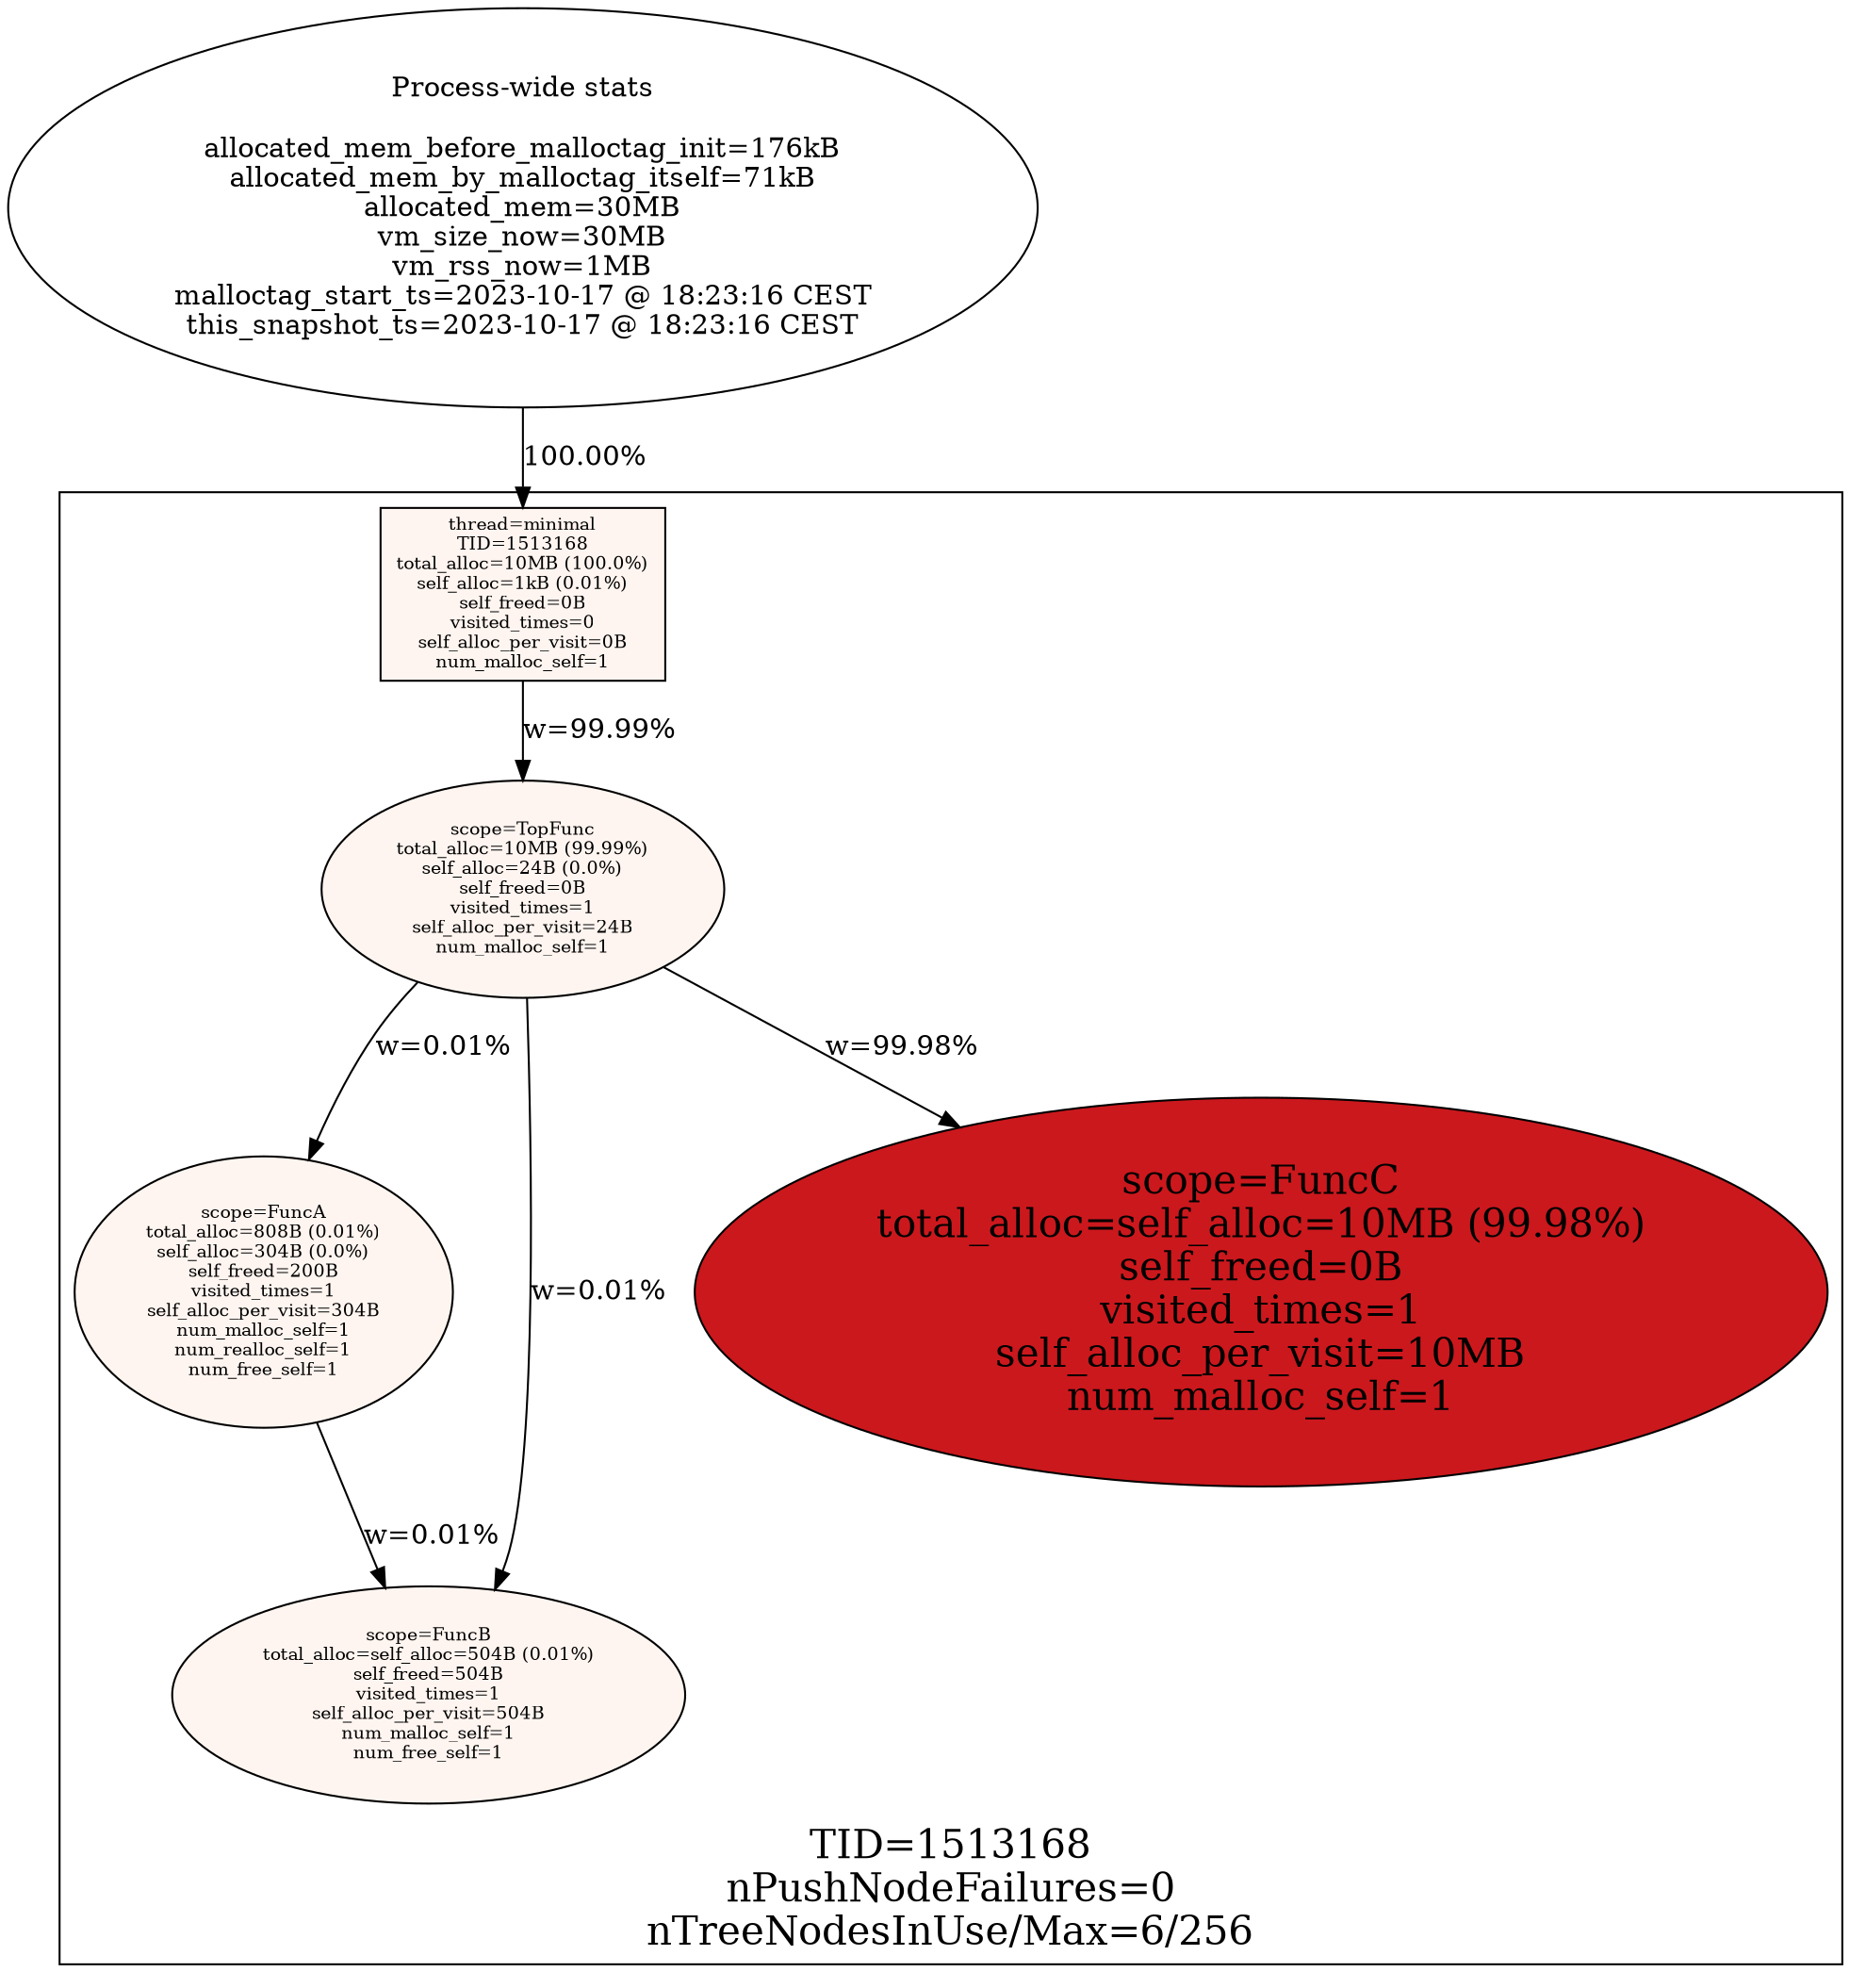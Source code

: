 // Malloc-tag snapshot
digraph {
	Process_1513168 [label="Process-wide stats\n\nallocated_mem_before_malloctag_init=176kB\nallocated_mem_by_malloctag_itself=71kB\nallocated_mem=30MB\nvm_size_now=30MB\nvm_rss_now=1MB\nmalloctag_start_ts=2023-10-17 @ 18:23:16 CEST\nthis_snapshot_ts=2023-10-17 @ 18:23:16 CEST"]
	subgraph cluster_TID1513168 {
		node [colorscheme=reds9 style=filled]
		fontsize=20 label="TID=1513168\nnPushNodeFailures=0\nnTreeNodesInUse/Max=6/256" labelloc=b
		"1513168_minimal" [label="thread=minimal\nTID=1513168\ntotal_alloc=10MB (100.0%)\nself_alloc=1kB (0.01%)\nself_freed=0B\nvisited_times=0\nself_alloc_per_visit=0B\nnum_malloc_self=1" fillcolor=1 fontsize=9 shape=box]
		"1513168_minimal" -> "1513168_TopFunc" [label="w=99.99%"]
		"1513168_TopFunc" [label="scope=TopFunc\ntotal_alloc=10MB (99.99%)\nself_alloc=24B (0.0%)\nself_freed=0B\nvisited_times=1\nself_alloc_per_visit=24B\nnum_malloc_self=1" fillcolor=1 fontsize=9 shape=ellipse]
		"1513168_TopFunc" -> "1513168_FuncA" [label="w=0.01%"]
		"1513168_TopFunc" -> "1513168_FuncB" [label="w=0.01%"]
		"1513168_TopFunc" -> "1513168_FuncC" [label="w=99.98%"]
		"1513168_FuncA" [label="scope=FuncA\ntotal_alloc=808B (0.01%)\nself_alloc=304B (0.0%)\nself_freed=200B\nvisited_times=1\nself_alloc_per_visit=304B\nnum_malloc_self=1\nnum_realloc_self=1\nnum_free_self=1" fillcolor=1 fontsize=9 shape=ellipse]
		"1513168_FuncA" -> "1513168_FuncB" [label="w=0.01%"]
		"1513168_FuncB" [label="scope=FuncB\ntotal_alloc=self_alloc=504B (0.01%)\nself_freed=504B\nvisited_times=1\nself_alloc_per_visit=504B\nnum_malloc_self=1\nnum_free_self=1" fillcolor=1 fontsize=9 shape=ellipse]
		"1513168_FuncB" [label="scope=FuncB\ntotal_alloc=self_alloc=504B (0.01%)\nself_freed=504B\nvisited_times=1\nself_alloc_per_visit=504B\nnum_malloc_self=1\nnum_free_self=1" fillcolor=1 fontsize=9 shape=ellipse]
		"1513168_FuncC" [label="scope=FuncC\ntotal_alloc=self_alloc=10MB (99.98%)\nself_freed=0B\nvisited_times=1\nself_alloc_per_visit=10MB\nnum_malloc_self=1" fillcolor=7 fontsize=20 shape=ellipse]
	}
	Process_1513168 -> "1513168_minimal" [label="100.00%"]
}
